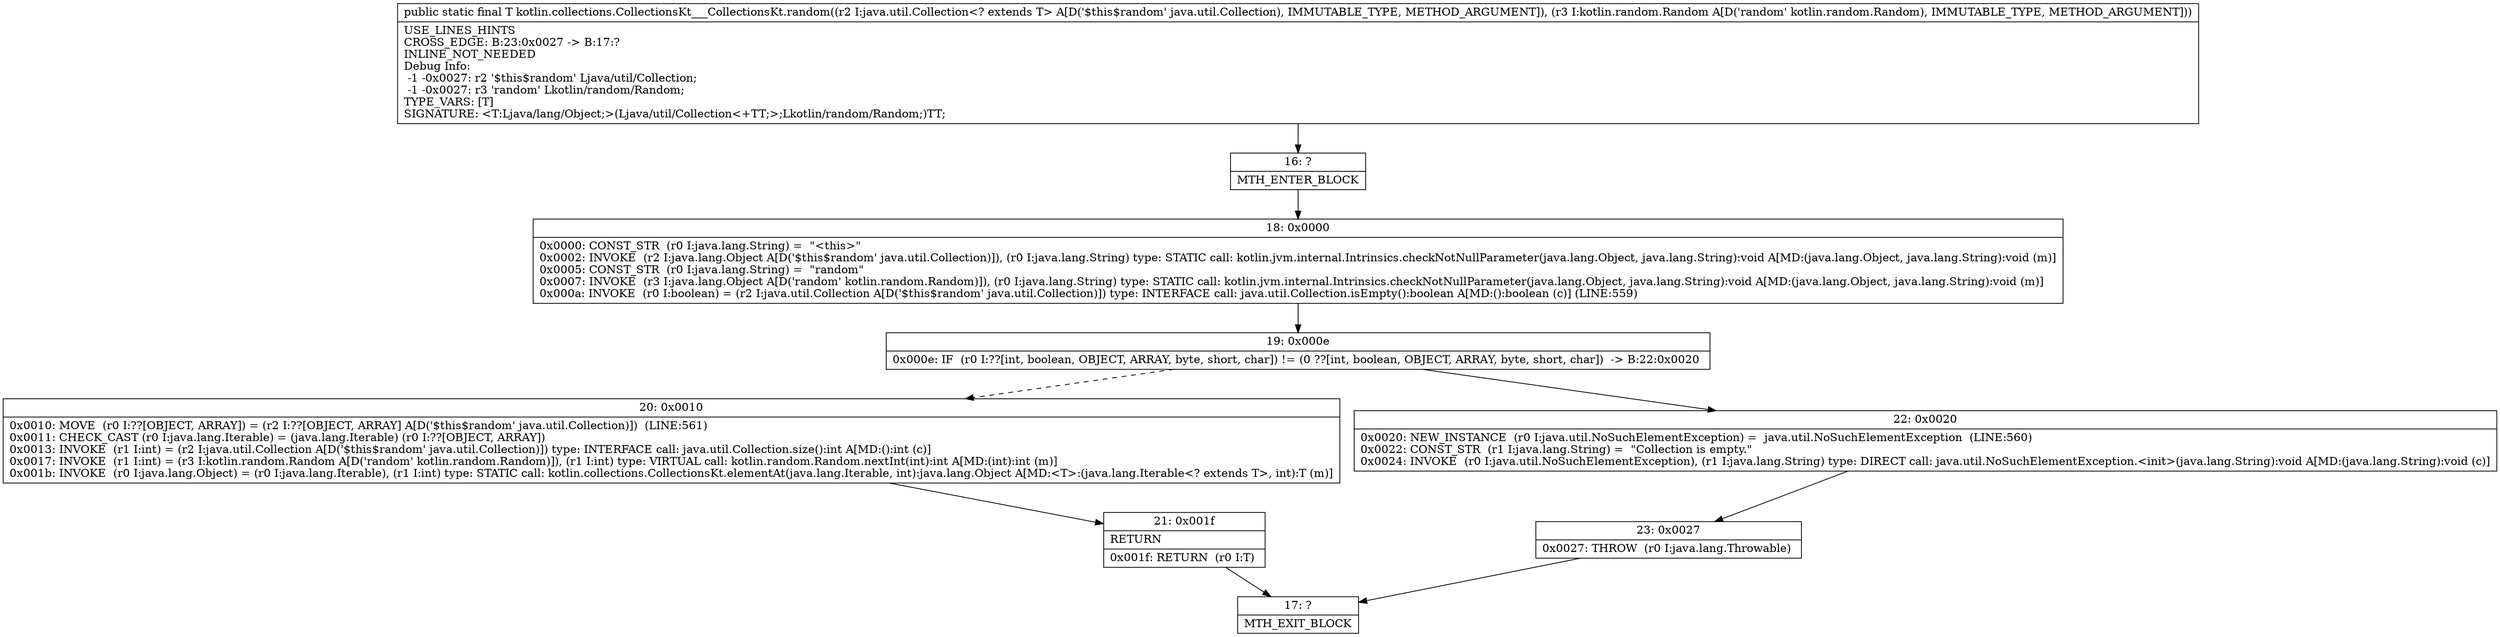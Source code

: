 digraph "CFG forkotlin.collections.CollectionsKt___CollectionsKt.random(Ljava\/util\/Collection;Lkotlin\/random\/Random;)Ljava\/lang\/Object;" {
Node_16 [shape=record,label="{16\:\ ?|MTH_ENTER_BLOCK\l}"];
Node_18 [shape=record,label="{18\:\ 0x0000|0x0000: CONST_STR  (r0 I:java.lang.String) =  \"\<this\>\" \l0x0002: INVOKE  (r2 I:java.lang.Object A[D('$this$random' java.util.Collection)]), (r0 I:java.lang.String) type: STATIC call: kotlin.jvm.internal.Intrinsics.checkNotNullParameter(java.lang.Object, java.lang.String):void A[MD:(java.lang.Object, java.lang.String):void (m)]\l0x0005: CONST_STR  (r0 I:java.lang.String) =  \"random\" \l0x0007: INVOKE  (r3 I:java.lang.Object A[D('random' kotlin.random.Random)]), (r0 I:java.lang.String) type: STATIC call: kotlin.jvm.internal.Intrinsics.checkNotNullParameter(java.lang.Object, java.lang.String):void A[MD:(java.lang.Object, java.lang.String):void (m)]\l0x000a: INVOKE  (r0 I:boolean) = (r2 I:java.util.Collection A[D('$this$random' java.util.Collection)]) type: INTERFACE call: java.util.Collection.isEmpty():boolean A[MD:():boolean (c)] (LINE:559)\l}"];
Node_19 [shape=record,label="{19\:\ 0x000e|0x000e: IF  (r0 I:??[int, boolean, OBJECT, ARRAY, byte, short, char]) != (0 ??[int, boolean, OBJECT, ARRAY, byte, short, char])  \-\> B:22:0x0020 \l}"];
Node_20 [shape=record,label="{20\:\ 0x0010|0x0010: MOVE  (r0 I:??[OBJECT, ARRAY]) = (r2 I:??[OBJECT, ARRAY] A[D('$this$random' java.util.Collection)])  (LINE:561)\l0x0011: CHECK_CAST (r0 I:java.lang.Iterable) = (java.lang.Iterable) (r0 I:??[OBJECT, ARRAY]) \l0x0013: INVOKE  (r1 I:int) = (r2 I:java.util.Collection A[D('$this$random' java.util.Collection)]) type: INTERFACE call: java.util.Collection.size():int A[MD:():int (c)]\l0x0017: INVOKE  (r1 I:int) = (r3 I:kotlin.random.Random A[D('random' kotlin.random.Random)]), (r1 I:int) type: VIRTUAL call: kotlin.random.Random.nextInt(int):int A[MD:(int):int (m)]\l0x001b: INVOKE  (r0 I:java.lang.Object) = (r0 I:java.lang.Iterable), (r1 I:int) type: STATIC call: kotlin.collections.CollectionsKt.elementAt(java.lang.Iterable, int):java.lang.Object A[MD:\<T\>:(java.lang.Iterable\<? extends T\>, int):T (m)]\l}"];
Node_21 [shape=record,label="{21\:\ 0x001f|RETURN\l|0x001f: RETURN  (r0 I:T) \l}"];
Node_17 [shape=record,label="{17\:\ ?|MTH_EXIT_BLOCK\l}"];
Node_22 [shape=record,label="{22\:\ 0x0020|0x0020: NEW_INSTANCE  (r0 I:java.util.NoSuchElementException) =  java.util.NoSuchElementException  (LINE:560)\l0x0022: CONST_STR  (r1 I:java.lang.String) =  \"Collection is empty.\" \l0x0024: INVOKE  (r0 I:java.util.NoSuchElementException), (r1 I:java.lang.String) type: DIRECT call: java.util.NoSuchElementException.\<init\>(java.lang.String):void A[MD:(java.lang.String):void (c)]\l}"];
Node_23 [shape=record,label="{23\:\ 0x0027|0x0027: THROW  (r0 I:java.lang.Throwable) \l}"];
MethodNode[shape=record,label="{public static final T kotlin.collections.CollectionsKt___CollectionsKt.random((r2 I:java.util.Collection\<? extends T\> A[D('$this$random' java.util.Collection), IMMUTABLE_TYPE, METHOD_ARGUMENT]), (r3 I:kotlin.random.Random A[D('random' kotlin.random.Random), IMMUTABLE_TYPE, METHOD_ARGUMENT]))  | USE_LINES_HINTS\lCROSS_EDGE: B:23:0x0027 \-\> B:17:?\lINLINE_NOT_NEEDED\lDebug Info:\l  \-1 \-0x0027: r2 '$this$random' Ljava\/util\/Collection;\l  \-1 \-0x0027: r3 'random' Lkotlin\/random\/Random;\lTYPE_VARS: [T]\lSIGNATURE: \<T:Ljava\/lang\/Object;\>(Ljava\/util\/Collection\<+TT;\>;Lkotlin\/random\/Random;)TT;\l}"];
MethodNode -> Node_16;Node_16 -> Node_18;
Node_18 -> Node_19;
Node_19 -> Node_20[style=dashed];
Node_19 -> Node_22;
Node_20 -> Node_21;
Node_21 -> Node_17;
Node_22 -> Node_23;
Node_23 -> Node_17;
}

